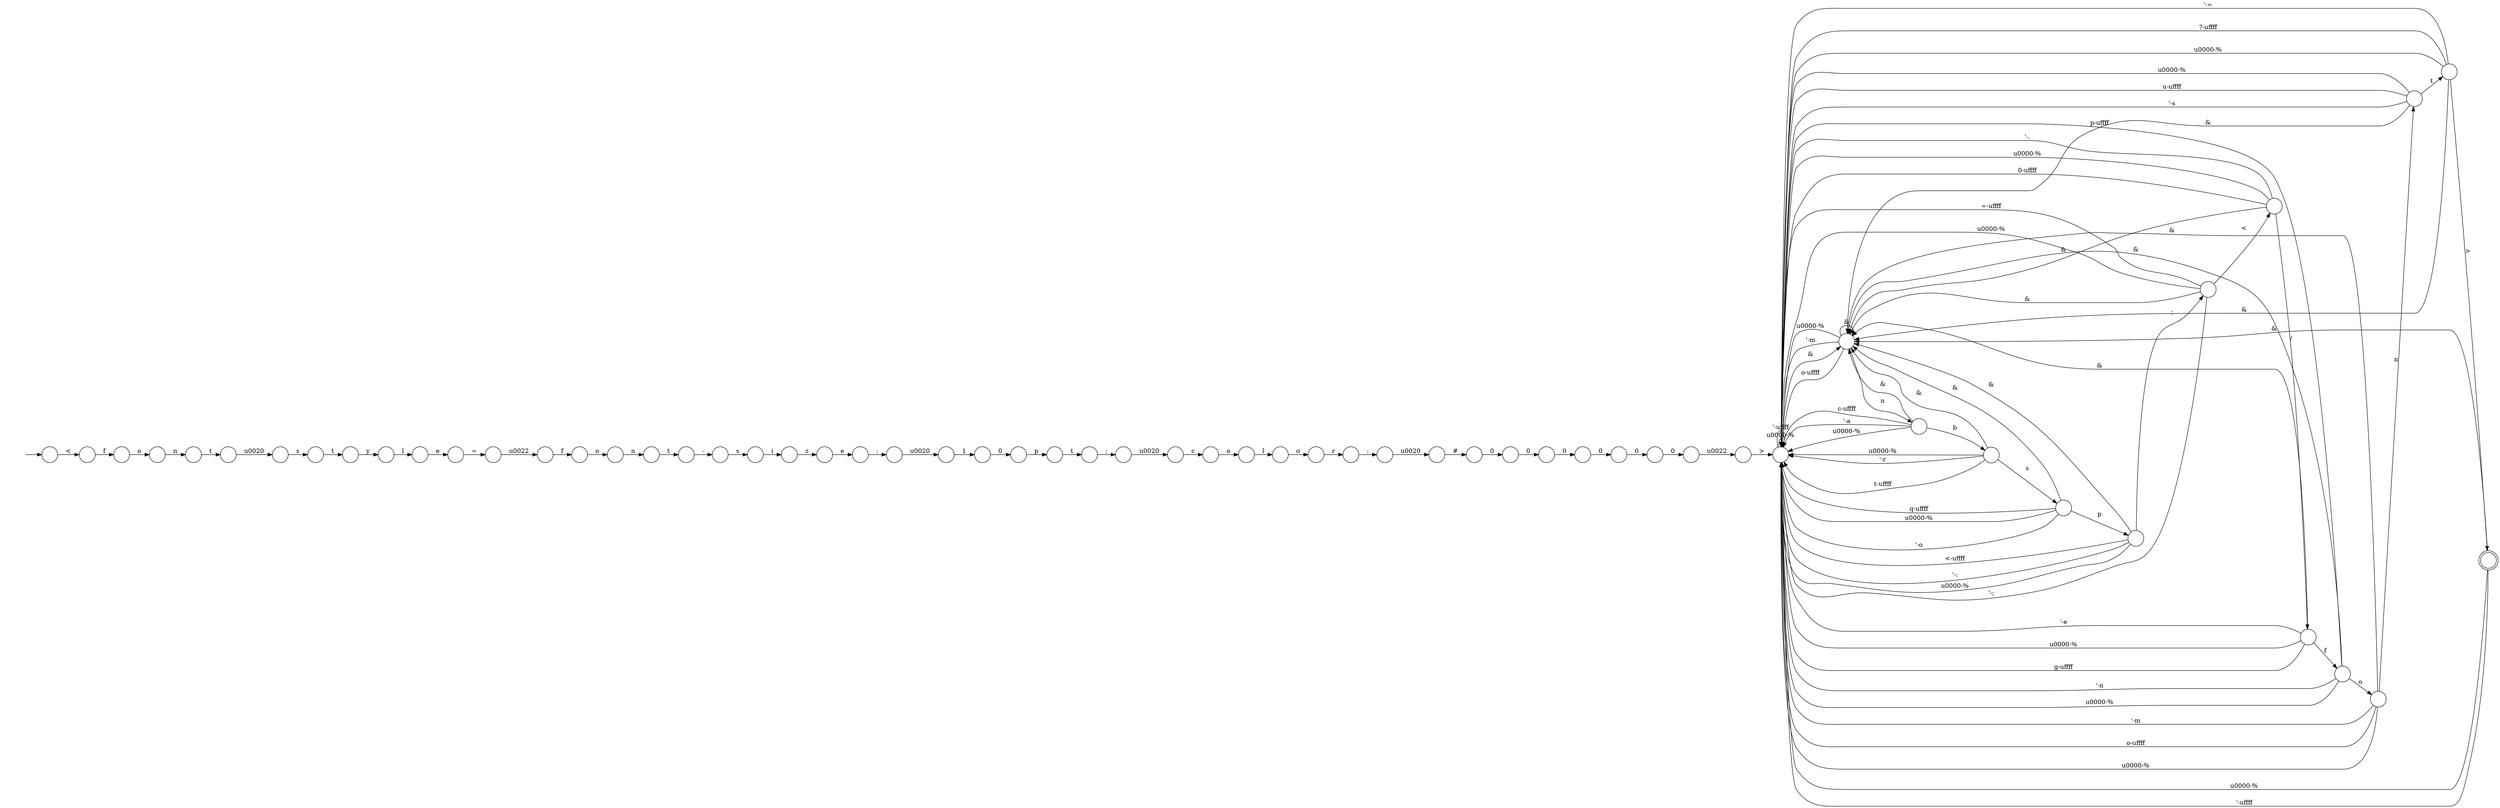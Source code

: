 digraph Automaton {
  rankdir = LR;
  0 [shape=circle,label=""];
  0 -> 18 [label="n"]
  1 [shape=circle,label=""];
  1 -> 24 [label="l"]
  2 [shape=circle,label=""];
  2 -> 17 [label="l"]
  3 [shape=circle,label=""];
  3 -> 5 [label="0"]
  4 [shape=circle,label=""];
  4 -> 46 [label="\u0022"]
  5 [shape=circle,label=""];
  5 -> 20 [label="0"]
  6 [shape=circle,label=""];
  6 -> 29 [label="&"]
  6 -> 14 [label="'-."]
  6 -> 11 [label="/"]
  6 -> 14 [label="\u0000-%"]
  6 -> 14 [label="0-\uffff"]
  7 [shape=circle,label=""];
  7 -> 25 [label="\u0020"]
  8 [shape=circle,label=""];
  8 -> 29 [label="&"]
  8 -> 30 [label=">"]
  8 -> 14 [label="'-="]
  8 -> 14 [label="\u0000-%"]
  8 -> 14 [label="?-\uffff"]
  9 [shape=circle,label=""];
  9 -> 29 [label="&"]
  9 -> 8 [label="t"]
  9 -> 14 [label="\u0000-%"]
  9 -> 14 [label="u-\uffff"]
  9 -> 14 [label="'-s"]
  10 [shape=circle,label=""];
  10 -> 44 [label="p"]
  11 [shape=circle,label=""];
  11 -> 12 [label="f"]
  11 -> 29 [label="&"]
  11 -> 14 [label="g-\uffff"]
  11 -> 14 [label="'-e"]
  11 -> 14 [label="\u0000-%"]
  12 [shape=circle,label=""];
  12 -> 14 [label="p-\uffff"]
  12 -> 14 [label="'-n"]
  12 -> 29 [label="&"]
  12 -> 14 [label="\u0000-%"]
  12 -> 26 [label="o"]
  13 [shape=circle,label=""];
  13 -> 14 [label="'-;"]
  13 -> 14 [label="=-\uffff"]
  13 -> 29 [label="&"]
  13 -> 14 [label="\u0000-%"]
  13 -> 6 [label="<"]
  14 [shape=circle,label=""];
  14 -> 29 [label="&"]
  14 -> 14 [label="\u0000-%"]
  14 -> 14 [label="'-\uffff"]
  15 [shape=circle,label=""];
  15 -> 21 [label="0"]
  16 [shape=circle,label=""];
  16 -> 14 [label="<-\uffff"]
  16 -> 14 [label="'-:"]
  16 -> 29 [label="&"]
  16 -> 13 [label=";"]
  16 -> 14 [label="\u0000-%"]
  17 [shape=circle,label=""];
  17 -> 53 [label="o"]
  18 [shape=circle,label=""];
  18 -> 41 [label="t"]
  19 [shape=circle,label=""];
  19 -> 10 [label="0"]
  20 [shape=circle,label=""];
  20 -> 47 [label="\u0022"]
  21 [shape=circle,label=""];
  21 -> 3 [label="0"]
  22 [shape=circle,label=""];
  22 -> 32 [label="f"]
  23 [shape=circle,label=""];
  23 -> 35 [label="\u0020"]
  24 [shape=circle,label=""];
  24 -> 56 [label="e"]
  25 [shape=circle,label=""];
  25 -> 19 [label="1"]
  26 [shape=circle,label=""];
  26 -> 9 [label="n"]
  26 -> 29 [label="&"]
  26 -> 14 [label="o-\uffff"]
  26 -> 14 [label="\u0000-%"]
  26 -> 14 [label="'-m"]
  27 [shape=circle,label=""];
  27 -> 7 [label=":"]
  28 [shape=circle,label=""];
  28 -> 45 [label=":"]
  29 [shape=circle,label=""];
  29 -> 38 [label="n"]
  29 -> 29 [label="&"]
  29 -> 14 [label="o-\uffff"]
  29 -> 14 [label="\u0000-%"]
  29 -> 14 [label="'-m"]
  30 [shape=doublecircle,label=""];
  30 -> 29 [label="&"]
  30 -> 14 [label="\u0000-%"]
  30 -> 14 [label="'-\uffff"]
  31 [shape=circle,label=""];
  31 -> 14 [label="q-\uffff"]
  31 -> 14 [label="'-o"]
  31 -> 29 [label="&"]
  31 -> 16 [label="p"]
  31 -> 14 [label="\u0000-%"]
  32 [shape=circle,label=""];
  32 -> 43 [label="o"]
  33 [shape=circle,label=""];
  33 -> 49 [label="s"]
  34 [shape=circle,label=""];
  34 -> 15 [label="0"]
  35 [shape=circle,label=""];
  35 -> 57 [label="s"]
  36 [shape=circle,label=""];
  initial [shape=plaintext,label=""];
  initial -> 36
  36 -> 22 [label="<"]
  37 [shape=circle,label=""];
  37 -> 29 [label="&"]
  37 -> 31 [label="s"]
  37 -> 14 [label="t-\uffff"]
  37 -> 14 [label="\u0000-%"]
  37 -> 14 [label="'-r"]
  38 [shape=circle,label=""];
  38 -> 29 [label="&"]
  38 -> 14 [label="'-a"]
  38 -> 37 [label="b"]
  38 -> 14 [label="\u0000-%"]
  38 -> 14 [label="c-\uffff"]
  39 [shape=circle,label=""];
  39 -> 54 [label="z"]
  40 [shape=circle,label=""];
  40 -> 34 [label="0"]
  41 [shape=circle,label=""];
  41 -> 33 [label="-"]
  42 [shape=circle,label=""];
  42 -> 23 [label="t"]
  43 [shape=circle,label=""];
  43 -> 42 [label="n"]
  44 [shape=circle,label=""];
  44 -> 52 [label="t"]
  45 [shape=circle,label=""];
  45 -> 55 [label="\u0020"]
  46 [shape=circle,label=""];
  46 -> 50 [label="f"]
  47 [shape=circle,label=""];
  47 -> 14 [label=">"]
  48 [shape=circle,label=""];
  48 -> 58 [label="c"]
  49 [shape=circle,label=""];
  49 -> 39 [label="i"]
  50 [shape=circle,label=""];
  50 -> 0 [label="o"]
  51 [shape=circle,label=""];
  51 -> 1 [label="y"]
  52 [shape=circle,label=""];
  52 -> 59 [label=";"]
  53 [shape=circle,label=""];
  53 -> 28 [label="r"]
  54 [shape=circle,label=""];
  54 -> 27 [label="e"]
  55 [shape=circle,label=""];
  55 -> 40 [label="#"]
  56 [shape=circle,label=""];
  56 -> 4 [label="="]
  57 [shape=circle,label=""];
  57 -> 51 [label="t"]
  58 [shape=circle,label=""];
  58 -> 2 [label="o"]
  59 [shape=circle,label=""];
  59 -> 48 [label="\u0020"]
}

